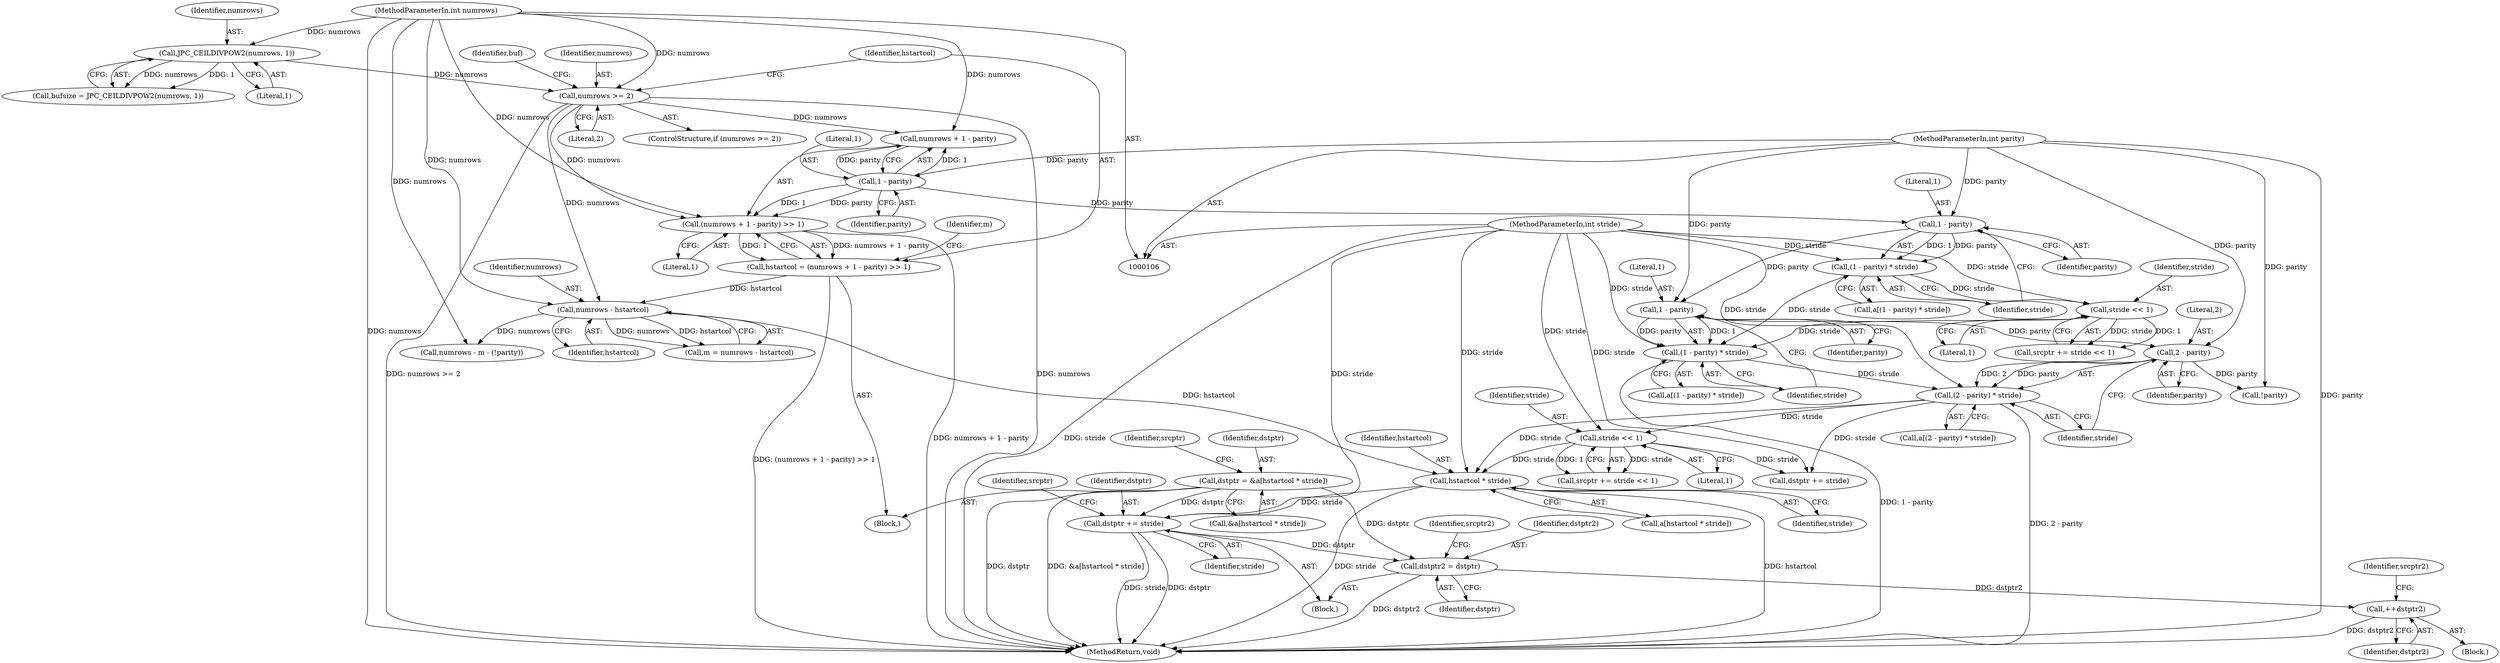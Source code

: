 digraph "0_jasper_4a59cfaf9ab3d48fca4a15c0d2674bf7138e3d1a_2@pointer" {
"1000309" [label="(Call,dstptr2 = dstptr)"];
"1000289" [label="(Call,dstptr = &a[hstartcol * stride])"];
"1000334" [label="(Call,dstptr += stride)"];
"1000294" [label="(Call,hstartcol * stride)"];
"1000164" [label="(Call,numrows - hstartcol)"];
"1000108" [label="(MethodParameterIn,int numrows)"];
"1000149" [label="(Call,numrows >= 2)"];
"1000116" [label="(Call,JPC_CEILDIVPOW2(numrows, 1))"];
"1000153" [label="(Call,hstartcol = (numrows + 1 - parity) >> 1)"];
"1000155" [label="(Call,(numrows + 1 - parity) >> 1)"];
"1000158" [label="(Call,1 - parity)"];
"1000111" [label="(MethodParameterIn,int parity)"];
"1000286" [label="(Call,stride << 1)"];
"1000110" [label="(MethodParameterIn,int stride)"];
"1000237" [label="(Call,(2 - parity) * stride)"];
"1000238" [label="(Call,2 - parity)"];
"1000228" [label="(Call,1 - parity)"];
"1000179" [label="(Call,1 - parity)"];
"1000227" [label="(Call,(1 - parity) * stride)"];
"1000178" [label="(Call,(1 - parity) * stride)"];
"1000219" [label="(Call,stride << 1)"];
"1000330" [label="(Call,++dstptr2)"];
"1000284" [label="(Call,srcptr += stride << 1)"];
"1000110" [label="(MethodParameterIn,int stride)"];
"1000342" [label="(Identifier,buf)"];
"1000291" [label="(Call,&a[hstartcol * stride])"];
"1000159" [label="(Literal,1)"];
"1000182" [label="(Identifier,stride)"];
"1000166" [label="(Identifier,hstartcol)"];
"1000158" [label="(Call,1 - parity)"];
"1000311" [label="(Identifier,dstptr)"];
"1000238" [label="(Call,2 - parity)"];
"1000330" [label="(Call,++dstptr2)"];
"1000162" [label="(Call,m = numrows - hstartcol)"];
"1000227" [label="(Call,(1 - parity) * stride)"];
"1000288" [label="(Literal,1)"];
"1000178" [label="(Call,(1 - parity) * stride)"];
"1000241" [label="(Identifier,stride)"];
"1000220" [label="(Identifier,stride)"];
"1000336" [label="(Identifier,stride)"];
"1000333" [label="(Identifier,srcptr2)"];
"1000153" [label="(Call,hstartcol = (numrows + 1 - parity) >> 1)"];
"1000163" [label="(Identifier,m)"];
"1000151" [label="(Literal,2)"];
"1000181" [label="(Identifier,parity)"];
"1000116" [label="(Call,JPC_CEILDIVPOW2(numrows, 1))"];
"1000281" [label="(Call,dstptr += stride)"];
"1000331" [label="(Identifier,dstptr2)"];
"1000347" [label="(MethodReturn,void)"];
"1000225" [label="(Call,a[(1 - parity) * stride])"];
"1000294" [label="(Call,hstartcol * stride)"];
"1000239" [label="(Literal,2)"];
"1000235" [label="(Call,a[(2 - parity) * stride])"];
"1000324" [label="(Block,)"];
"1000228" [label="(Call,1 - parity)"];
"1000289" [label="(Call,dstptr = &a[hstartcol * stride])"];
"1000179" [label="(Call,1 - parity)"];
"1000118" [label="(Literal,1)"];
"1000292" [label="(Call,a[hstartcol * stride])"];
"1000338" [label="(Identifier,srcptr)"];
"1000164" [label="(Call,numrows - hstartcol)"];
"1000160" [label="(Identifier,parity)"];
"1000154" [label="(Identifier,hstartcol)"];
"1000219" [label="(Call,stride << 1)"];
"1000231" [label="(Identifier,stride)"];
"1000161" [label="(Literal,1)"];
"1000155" [label="(Call,(numrows + 1 - parity) >> 1)"];
"1000152" [label="(Block,)"];
"1000308" [label="(Block,)"];
"1000111" [label="(MethodParameterIn,int parity)"];
"1000248" [label="(Call,!parity)"];
"1000287" [label="(Identifier,stride)"];
"1000296" [label="(Identifier,stride)"];
"1000237" [label="(Call,(2 - parity) * stride)"];
"1000176" [label="(Call,a[(1 - parity) * stride])"];
"1000309" [label="(Call,dstptr2 = dstptr)"];
"1000149" [label="(Call,numrows >= 2)"];
"1000165" [label="(Identifier,numrows)"];
"1000156" [label="(Call,numrows + 1 - parity)"];
"1000244" [label="(Call,numrows - m - (!parity))"];
"1000313" [label="(Identifier,srcptr2)"];
"1000334" [label="(Call,dstptr += stride)"];
"1000117" [label="(Identifier,numrows)"];
"1000240" [label="(Identifier,parity)"];
"1000217" [label="(Call,srcptr += stride << 1)"];
"1000230" [label="(Identifier,parity)"];
"1000221" [label="(Literal,1)"];
"1000295" [label="(Identifier,hstartcol)"];
"1000180" [label="(Literal,1)"];
"1000114" [label="(Call,bufsize = JPC_CEILDIVPOW2(numrows, 1))"];
"1000335" [label="(Identifier,dstptr)"];
"1000150" [label="(Identifier,numrows)"];
"1000108" [label="(MethodParameterIn,int numrows)"];
"1000229" [label="(Literal,1)"];
"1000310" [label="(Identifier,dstptr2)"];
"1000298" [label="(Identifier,srcptr)"];
"1000286" [label="(Call,stride << 1)"];
"1000290" [label="(Identifier,dstptr)"];
"1000148" [label="(ControlStructure,if (numrows >= 2))"];
"1000309" -> "1000308"  [label="AST: "];
"1000309" -> "1000311"  [label="CFG: "];
"1000310" -> "1000309"  [label="AST: "];
"1000311" -> "1000309"  [label="AST: "];
"1000313" -> "1000309"  [label="CFG: "];
"1000309" -> "1000347"  [label="DDG: dstptr2"];
"1000289" -> "1000309"  [label="DDG: dstptr"];
"1000334" -> "1000309"  [label="DDG: dstptr"];
"1000309" -> "1000330"  [label="DDG: dstptr2"];
"1000289" -> "1000152"  [label="AST: "];
"1000289" -> "1000291"  [label="CFG: "];
"1000290" -> "1000289"  [label="AST: "];
"1000291" -> "1000289"  [label="AST: "];
"1000298" -> "1000289"  [label="CFG: "];
"1000289" -> "1000347"  [label="DDG: &a[hstartcol * stride]"];
"1000289" -> "1000347"  [label="DDG: dstptr"];
"1000289" -> "1000334"  [label="DDG: dstptr"];
"1000334" -> "1000308"  [label="AST: "];
"1000334" -> "1000336"  [label="CFG: "];
"1000335" -> "1000334"  [label="AST: "];
"1000336" -> "1000334"  [label="AST: "];
"1000338" -> "1000334"  [label="CFG: "];
"1000334" -> "1000347"  [label="DDG: stride"];
"1000334" -> "1000347"  [label="DDG: dstptr"];
"1000294" -> "1000334"  [label="DDG: stride"];
"1000110" -> "1000334"  [label="DDG: stride"];
"1000294" -> "1000292"  [label="AST: "];
"1000294" -> "1000296"  [label="CFG: "];
"1000295" -> "1000294"  [label="AST: "];
"1000296" -> "1000294"  [label="AST: "];
"1000292" -> "1000294"  [label="CFG: "];
"1000294" -> "1000347"  [label="DDG: stride"];
"1000294" -> "1000347"  [label="DDG: hstartcol"];
"1000164" -> "1000294"  [label="DDG: hstartcol"];
"1000286" -> "1000294"  [label="DDG: stride"];
"1000237" -> "1000294"  [label="DDG: stride"];
"1000110" -> "1000294"  [label="DDG: stride"];
"1000164" -> "1000162"  [label="AST: "];
"1000164" -> "1000166"  [label="CFG: "];
"1000165" -> "1000164"  [label="AST: "];
"1000166" -> "1000164"  [label="AST: "];
"1000162" -> "1000164"  [label="CFG: "];
"1000164" -> "1000162"  [label="DDG: numrows"];
"1000164" -> "1000162"  [label="DDG: hstartcol"];
"1000108" -> "1000164"  [label="DDG: numrows"];
"1000149" -> "1000164"  [label="DDG: numrows"];
"1000153" -> "1000164"  [label="DDG: hstartcol"];
"1000164" -> "1000244"  [label="DDG: numrows"];
"1000108" -> "1000106"  [label="AST: "];
"1000108" -> "1000347"  [label="DDG: numrows"];
"1000108" -> "1000116"  [label="DDG: numrows"];
"1000108" -> "1000149"  [label="DDG: numrows"];
"1000108" -> "1000155"  [label="DDG: numrows"];
"1000108" -> "1000156"  [label="DDG: numrows"];
"1000108" -> "1000244"  [label="DDG: numrows"];
"1000149" -> "1000148"  [label="AST: "];
"1000149" -> "1000151"  [label="CFG: "];
"1000150" -> "1000149"  [label="AST: "];
"1000151" -> "1000149"  [label="AST: "];
"1000154" -> "1000149"  [label="CFG: "];
"1000342" -> "1000149"  [label="CFG: "];
"1000149" -> "1000347"  [label="DDG: numrows >= 2"];
"1000149" -> "1000347"  [label="DDG: numrows"];
"1000116" -> "1000149"  [label="DDG: numrows"];
"1000149" -> "1000155"  [label="DDG: numrows"];
"1000149" -> "1000156"  [label="DDG: numrows"];
"1000116" -> "1000114"  [label="AST: "];
"1000116" -> "1000118"  [label="CFG: "];
"1000117" -> "1000116"  [label="AST: "];
"1000118" -> "1000116"  [label="AST: "];
"1000114" -> "1000116"  [label="CFG: "];
"1000116" -> "1000114"  [label="DDG: numrows"];
"1000116" -> "1000114"  [label="DDG: 1"];
"1000153" -> "1000152"  [label="AST: "];
"1000153" -> "1000155"  [label="CFG: "];
"1000154" -> "1000153"  [label="AST: "];
"1000155" -> "1000153"  [label="AST: "];
"1000163" -> "1000153"  [label="CFG: "];
"1000153" -> "1000347"  [label="DDG: (numrows + 1 - parity) >> 1"];
"1000155" -> "1000153"  [label="DDG: numrows + 1 - parity"];
"1000155" -> "1000153"  [label="DDG: 1"];
"1000155" -> "1000161"  [label="CFG: "];
"1000156" -> "1000155"  [label="AST: "];
"1000161" -> "1000155"  [label="AST: "];
"1000155" -> "1000347"  [label="DDG: numrows + 1 - parity"];
"1000158" -> "1000155"  [label="DDG: 1"];
"1000158" -> "1000155"  [label="DDG: parity"];
"1000158" -> "1000156"  [label="AST: "];
"1000158" -> "1000160"  [label="CFG: "];
"1000159" -> "1000158"  [label="AST: "];
"1000160" -> "1000158"  [label="AST: "];
"1000156" -> "1000158"  [label="CFG: "];
"1000158" -> "1000156"  [label="DDG: 1"];
"1000158" -> "1000156"  [label="DDG: parity"];
"1000111" -> "1000158"  [label="DDG: parity"];
"1000158" -> "1000179"  [label="DDG: parity"];
"1000111" -> "1000106"  [label="AST: "];
"1000111" -> "1000347"  [label="DDG: parity"];
"1000111" -> "1000179"  [label="DDG: parity"];
"1000111" -> "1000228"  [label="DDG: parity"];
"1000111" -> "1000238"  [label="DDG: parity"];
"1000111" -> "1000248"  [label="DDG: parity"];
"1000286" -> "1000284"  [label="AST: "];
"1000286" -> "1000288"  [label="CFG: "];
"1000287" -> "1000286"  [label="AST: "];
"1000288" -> "1000286"  [label="AST: "];
"1000284" -> "1000286"  [label="CFG: "];
"1000286" -> "1000281"  [label="DDG: stride"];
"1000286" -> "1000284"  [label="DDG: stride"];
"1000286" -> "1000284"  [label="DDG: 1"];
"1000110" -> "1000286"  [label="DDG: stride"];
"1000237" -> "1000286"  [label="DDG: stride"];
"1000110" -> "1000106"  [label="AST: "];
"1000110" -> "1000347"  [label="DDG: stride"];
"1000110" -> "1000178"  [label="DDG: stride"];
"1000110" -> "1000219"  [label="DDG: stride"];
"1000110" -> "1000227"  [label="DDG: stride"];
"1000110" -> "1000237"  [label="DDG: stride"];
"1000110" -> "1000281"  [label="DDG: stride"];
"1000237" -> "1000235"  [label="AST: "];
"1000237" -> "1000241"  [label="CFG: "];
"1000238" -> "1000237"  [label="AST: "];
"1000241" -> "1000237"  [label="AST: "];
"1000235" -> "1000237"  [label="CFG: "];
"1000237" -> "1000347"  [label="DDG: 2 - parity"];
"1000238" -> "1000237"  [label="DDG: 2"];
"1000238" -> "1000237"  [label="DDG: parity"];
"1000227" -> "1000237"  [label="DDG: stride"];
"1000237" -> "1000281"  [label="DDG: stride"];
"1000238" -> "1000240"  [label="CFG: "];
"1000239" -> "1000238"  [label="AST: "];
"1000240" -> "1000238"  [label="AST: "];
"1000241" -> "1000238"  [label="CFG: "];
"1000228" -> "1000238"  [label="DDG: parity"];
"1000238" -> "1000248"  [label="DDG: parity"];
"1000228" -> "1000227"  [label="AST: "];
"1000228" -> "1000230"  [label="CFG: "];
"1000229" -> "1000228"  [label="AST: "];
"1000230" -> "1000228"  [label="AST: "];
"1000231" -> "1000228"  [label="CFG: "];
"1000228" -> "1000227"  [label="DDG: 1"];
"1000228" -> "1000227"  [label="DDG: parity"];
"1000179" -> "1000228"  [label="DDG: parity"];
"1000179" -> "1000178"  [label="AST: "];
"1000179" -> "1000181"  [label="CFG: "];
"1000180" -> "1000179"  [label="AST: "];
"1000181" -> "1000179"  [label="AST: "];
"1000182" -> "1000179"  [label="CFG: "];
"1000179" -> "1000178"  [label="DDG: 1"];
"1000179" -> "1000178"  [label="DDG: parity"];
"1000227" -> "1000225"  [label="AST: "];
"1000227" -> "1000231"  [label="CFG: "];
"1000231" -> "1000227"  [label="AST: "];
"1000225" -> "1000227"  [label="CFG: "];
"1000227" -> "1000347"  [label="DDG: 1 - parity"];
"1000178" -> "1000227"  [label="DDG: stride"];
"1000219" -> "1000227"  [label="DDG: stride"];
"1000178" -> "1000176"  [label="AST: "];
"1000178" -> "1000182"  [label="CFG: "];
"1000182" -> "1000178"  [label="AST: "];
"1000176" -> "1000178"  [label="CFG: "];
"1000178" -> "1000219"  [label="DDG: stride"];
"1000219" -> "1000217"  [label="AST: "];
"1000219" -> "1000221"  [label="CFG: "];
"1000220" -> "1000219"  [label="AST: "];
"1000221" -> "1000219"  [label="AST: "];
"1000217" -> "1000219"  [label="CFG: "];
"1000219" -> "1000217"  [label="DDG: stride"];
"1000219" -> "1000217"  [label="DDG: 1"];
"1000330" -> "1000324"  [label="AST: "];
"1000330" -> "1000331"  [label="CFG: "];
"1000331" -> "1000330"  [label="AST: "];
"1000333" -> "1000330"  [label="CFG: "];
"1000330" -> "1000347"  [label="DDG: dstptr2"];
}
